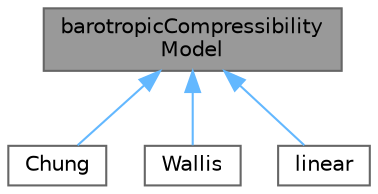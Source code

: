 digraph "barotropicCompressibilityModel"
{
 // LATEX_PDF_SIZE
  bgcolor="transparent";
  edge [fontname=Helvetica,fontsize=10,labelfontname=Helvetica,labelfontsize=10];
  node [fontname=Helvetica,fontsize=10,shape=box,height=0.2,width=0.4];
  Node1 [id="Node000001",label="barotropicCompressibility\lModel",height=0.2,width=0.4,color="gray40", fillcolor="grey60", style="filled", fontcolor="black",tooltip="Abstract class for barotropic compressibility models."];
  Node1 -> Node2 [id="edge1_Node000001_Node000002",dir="back",color="steelblue1",style="solid",tooltip=" "];
  Node2 [id="Node000002",label="Chung",height=0.2,width=0.4,color="gray40", fillcolor="white", style="filled",URL="$classFoam_1_1compressibilityModels_1_1Chung.html",tooltip="Chung compressibility model."];
  Node1 -> Node3 [id="edge2_Node000001_Node000003",dir="back",color="steelblue1",style="solid",tooltip=" "];
  Node3 [id="Node000003",label="Wallis",height=0.2,width=0.4,color="gray40", fillcolor="white", style="filled",URL="$classFoam_1_1compressibilityModels_1_1Wallis.html",tooltip="Wallis compressibility model."];
  Node1 -> Node4 [id="edge3_Node000001_Node000004",dir="back",color="steelblue1",style="solid",tooltip=" "];
  Node4 [id="Node000004",label="linear",height=0.2,width=0.4,color="gray40", fillcolor="white", style="filled",URL="$classFoam_1_1compressibilityModels_1_1linear.html",tooltip="linear compressibility model."];
}
